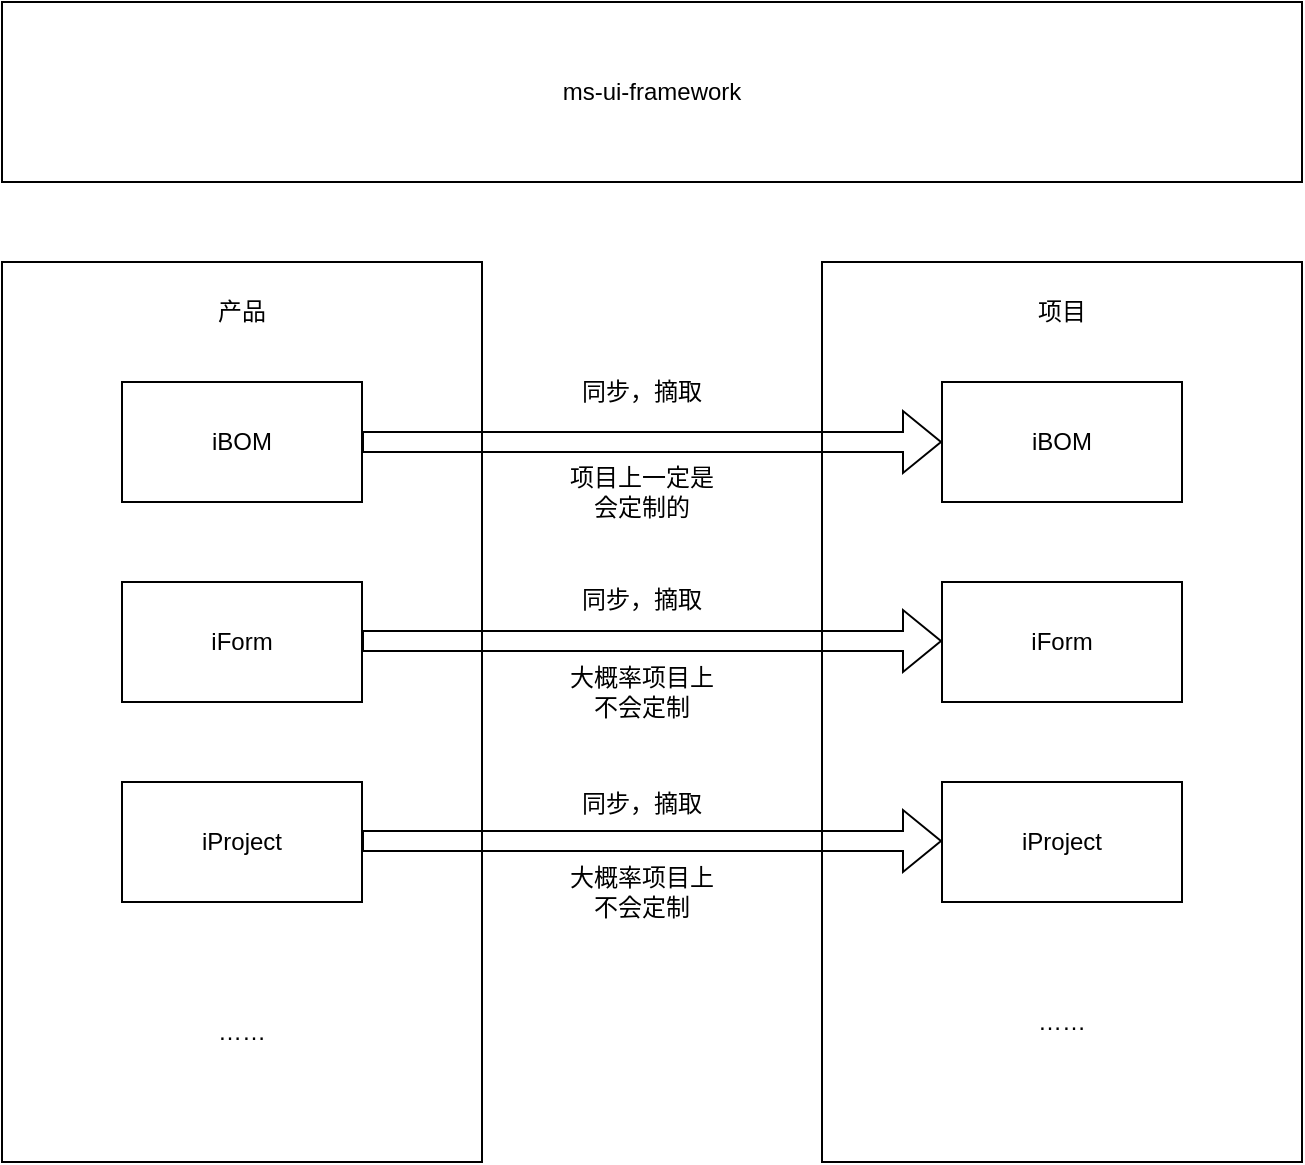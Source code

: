 <mxfile version="16.0.3" type="github"><diagram id="jG4ywXjW9BxnAK8ypzjH" name="Page-1"><mxGraphModel dx="1426" dy="780" grid="1" gridSize="10" guides="1" tooltips="1" connect="1" arrows="1" fold="1" page="1" pageScale="1" pageWidth="827" pageHeight="1169" math="0" shadow="0"><root><mxCell id="0"/><mxCell id="1" parent="0"/><mxCell id="TPIYmrkFrA7MiEZi0E7S-4" value="" style="rounded=0;whiteSpace=wrap;html=1;" vertex="1" parent="1"><mxGeometry x="90" y="220" width="240" height="450" as="geometry"/></mxCell><mxCell id="TPIYmrkFrA7MiEZi0E7S-1" value="iBOM" style="rounded=0;whiteSpace=wrap;html=1;" vertex="1" parent="1"><mxGeometry x="150" y="280" width="120" height="60" as="geometry"/></mxCell><mxCell id="TPIYmrkFrA7MiEZi0E7S-2" value="iForm" style="rounded=0;whiteSpace=wrap;html=1;" vertex="1" parent="1"><mxGeometry x="150" y="380" width="120" height="60" as="geometry"/></mxCell><mxCell id="TPIYmrkFrA7MiEZi0E7S-3" value="iProject" style="rounded=0;whiteSpace=wrap;html=1;" vertex="1" parent="1"><mxGeometry x="150" y="480" width="120" height="60" as="geometry"/></mxCell><mxCell id="TPIYmrkFrA7MiEZi0E7S-5" value="产品" style="text;html=1;strokeColor=none;fillColor=none;align=center;verticalAlign=middle;whiteSpace=wrap;rounded=0;" vertex="1" parent="1"><mxGeometry x="180" y="230" width="60" height="30" as="geometry"/></mxCell><mxCell id="TPIYmrkFrA7MiEZi0E7S-6" value="" style="rounded=0;whiteSpace=wrap;html=1;" vertex="1" parent="1"><mxGeometry x="500" y="220" width="240" height="450" as="geometry"/></mxCell><mxCell id="TPIYmrkFrA7MiEZi0E7S-7" value="iBOM" style="rounded=0;whiteSpace=wrap;html=1;" vertex="1" parent="1"><mxGeometry x="560" y="280" width="120" height="60" as="geometry"/></mxCell><mxCell id="TPIYmrkFrA7MiEZi0E7S-8" value="iForm" style="rounded=0;whiteSpace=wrap;html=1;" vertex="1" parent="1"><mxGeometry x="560" y="380" width="120" height="60" as="geometry"/></mxCell><mxCell id="TPIYmrkFrA7MiEZi0E7S-9" value="iProject" style="rounded=0;whiteSpace=wrap;html=1;" vertex="1" parent="1"><mxGeometry x="560" y="480" width="120" height="60" as="geometry"/></mxCell><mxCell id="TPIYmrkFrA7MiEZi0E7S-10" value="项目" style="text;html=1;strokeColor=none;fillColor=none;align=center;verticalAlign=middle;whiteSpace=wrap;rounded=0;" vertex="1" parent="1"><mxGeometry x="590" y="230" width="60" height="30" as="geometry"/></mxCell><mxCell id="TPIYmrkFrA7MiEZi0E7S-12" value="ms-ui-framework" style="rounded=0;whiteSpace=wrap;html=1;" vertex="1" parent="1"><mxGeometry x="90" y="90" width="650" height="90" as="geometry"/></mxCell><mxCell id="TPIYmrkFrA7MiEZi0E7S-13" value="" style="shape=flexArrow;endArrow=classic;html=1;rounded=0;entryX=0;entryY=0.5;entryDx=0;entryDy=0;" edge="1" parent="1" source="TPIYmrkFrA7MiEZi0E7S-1" target="TPIYmrkFrA7MiEZi0E7S-7"><mxGeometry width="50" height="50" relative="1" as="geometry"><mxPoint x="540" y="450" as="sourcePoint"/><mxPoint x="500" y="400" as="targetPoint"/></mxGeometry></mxCell><mxCell id="TPIYmrkFrA7MiEZi0E7S-14" value="" style="shape=flexArrow;endArrow=classic;html=1;rounded=0;entryX=0;entryY=0.5;entryDx=0;entryDy=0;" edge="1" parent="1"><mxGeometry width="50" height="50" relative="1" as="geometry"><mxPoint x="270" y="409.5" as="sourcePoint"/><mxPoint x="560" y="409.5" as="targetPoint"/></mxGeometry></mxCell><mxCell id="TPIYmrkFrA7MiEZi0E7S-15" value="" style="shape=flexArrow;endArrow=classic;html=1;rounded=0;entryX=0;entryY=0.5;entryDx=0;entryDy=0;" edge="1" parent="1"><mxGeometry width="50" height="50" relative="1" as="geometry"><mxPoint x="270" y="509.5" as="sourcePoint"/><mxPoint x="560" y="509.5" as="targetPoint"/></mxGeometry></mxCell><mxCell id="TPIYmrkFrA7MiEZi0E7S-16" value="同步，摘取" style="text;html=1;strokeColor=none;fillColor=none;align=center;verticalAlign=middle;whiteSpace=wrap;rounded=0;" vertex="1" parent="1"><mxGeometry x="370" y="270" width="80" height="30" as="geometry"/></mxCell><mxCell id="TPIYmrkFrA7MiEZi0E7S-17" value="同步，摘取" style="text;html=1;strokeColor=none;fillColor=none;align=center;verticalAlign=middle;whiteSpace=wrap;rounded=0;" vertex="1" parent="1"><mxGeometry x="370" y="374" width="80" height="30" as="geometry"/></mxCell><mxCell id="TPIYmrkFrA7MiEZi0E7S-18" value="同步，摘取" style="text;html=1;strokeColor=none;fillColor=none;align=center;verticalAlign=middle;whiteSpace=wrap;rounded=0;" vertex="1" parent="1"><mxGeometry x="370" y="476" width="80" height="30" as="geometry"/></mxCell><mxCell id="TPIYmrkFrA7MiEZi0E7S-19" value="大概率项目上不会定制" style="text;html=1;strokeColor=none;fillColor=none;align=center;verticalAlign=middle;whiteSpace=wrap;rounded=0;" vertex="1" parent="1"><mxGeometry x="370" y="520" width="80" height="30" as="geometry"/></mxCell><mxCell id="TPIYmrkFrA7MiEZi0E7S-21" value="大概率项目上不会定制" style="text;html=1;strokeColor=none;fillColor=none;align=center;verticalAlign=middle;whiteSpace=wrap;rounded=0;" vertex="1" parent="1"><mxGeometry x="370" y="420" width="80" height="30" as="geometry"/></mxCell><mxCell id="TPIYmrkFrA7MiEZi0E7S-22" value="项目上一定是会定制的" style="text;html=1;strokeColor=none;fillColor=none;align=center;verticalAlign=middle;whiteSpace=wrap;rounded=0;" vertex="1" parent="1"><mxGeometry x="370" y="320" width="80" height="30" as="geometry"/></mxCell><mxCell id="TPIYmrkFrA7MiEZi0E7S-23" value="……" style="text;html=1;strokeColor=none;fillColor=none;align=center;verticalAlign=middle;whiteSpace=wrap;rounded=0;" vertex="1" parent="1"><mxGeometry x="180" y="590" width="60" height="30" as="geometry"/></mxCell><mxCell id="TPIYmrkFrA7MiEZi0E7S-24" value="……" style="text;html=1;strokeColor=none;fillColor=none;align=center;verticalAlign=middle;whiteSpace=wrap;rounded=0;" vertex="1" parent="1"><mxGeometry x="590" y="584.5" width="60" height="30" as="geometry"/></mxCell></root></mxGraphModel></diagram></mxfile>